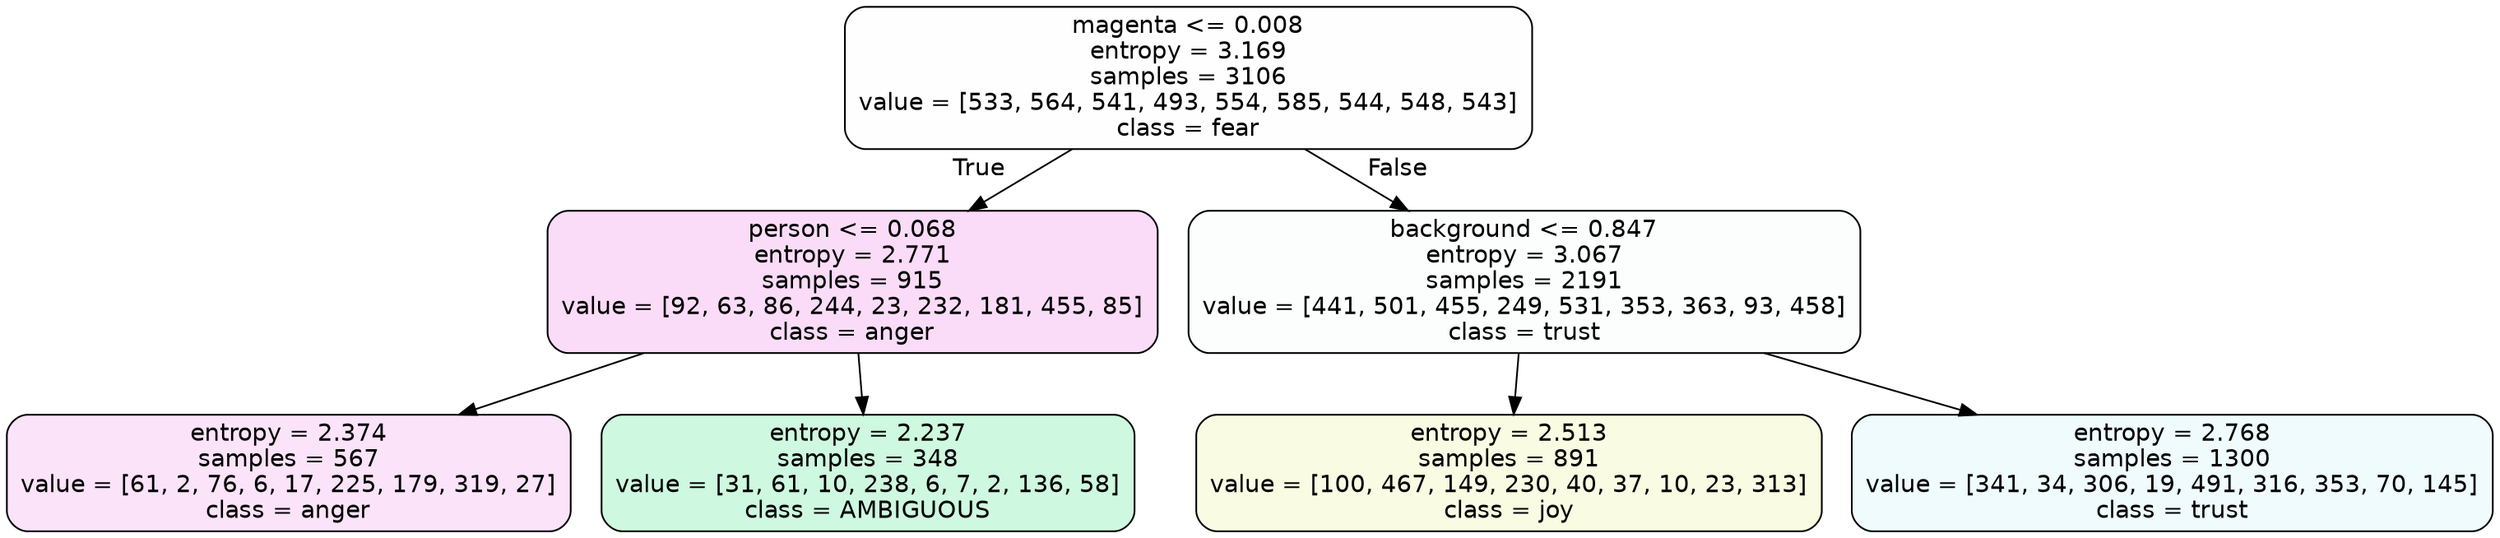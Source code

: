 digraph Tree {
node [shape=box, style="filled, rounded", color="black", fontname=helvetica] ;
edge [fontname=helvetica] ;
0 [label="magenta <= 0.008\nentropy = 3.169\nsamples = 3106\nvalue = [533, 564, 541, 493, 554, 585, 544, 548, 543]\nclass = fear", fillcolor="#3964e501"] ;
1 [label="person <= 0.068\nentropy = 2.771\nsamples = 915\nvalue = [92, 63, 86, 244, 23, 232, 181, 455, 85]\nclass = anger", fillcolor="#e539d72c"] ;
0 -> 1 [labeldistance=2.5, labelangle=45, headlabel="True"] ;
2 [label="entropy = 2.374\nsamples = 567\nvalue = [61, 2, 76, 6, 17, 225, 179, 319, 27]\nclass = anger", fillcolor="#e539d723"] ;
1 -> 2 ;
3 [label="entropy = 2.237\nsamples = 348\nvalue = [31, 61, 10, 238, 6, 7, 2, 136, 58]\nclass = AMBIGUOUS", fillcolor="#39e5813f"] ;
1 -> 3 ;
4 [label="background <= 0.847\nentropy = 3.067\nsamples = 2191\nvalue = [441, 501, 455, 249, 531, 353, 363, 93, 458]\nclass = trust", fillcolor="#39d7e503"] ;
0 -> 4 [labeldistance=2.5, labelangle=-45, headlabel="False"] ;
5 [label="entropy = 2.513\nsamples = 891\nvalue = [100, 467, 149, 230, 40, 37, 10, 23, 313]\nclass = joy", fillcolor="#d7e53925"] ;
4 -> 5 ;
6 [label="entropy = 2.768\nsamples = 1300\nvalue = [341, 34, 306, 19, 491, 316, 353, 70, 145]\nclass = trust", fillcolor="#39d7e514"] ;
4 -> 6 ;
}